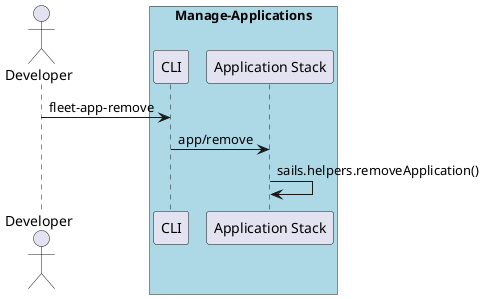 @startuml
Actor "Developer" as A

box "Manage-Applications" #lightblue
participant "CLI" as S
A -> S : fleet-app-remove
participant "Application Stack" as AS
S -> AS : app/remove
AS -> AS : sails.helpers.removeApplication()
end box


@enduml

